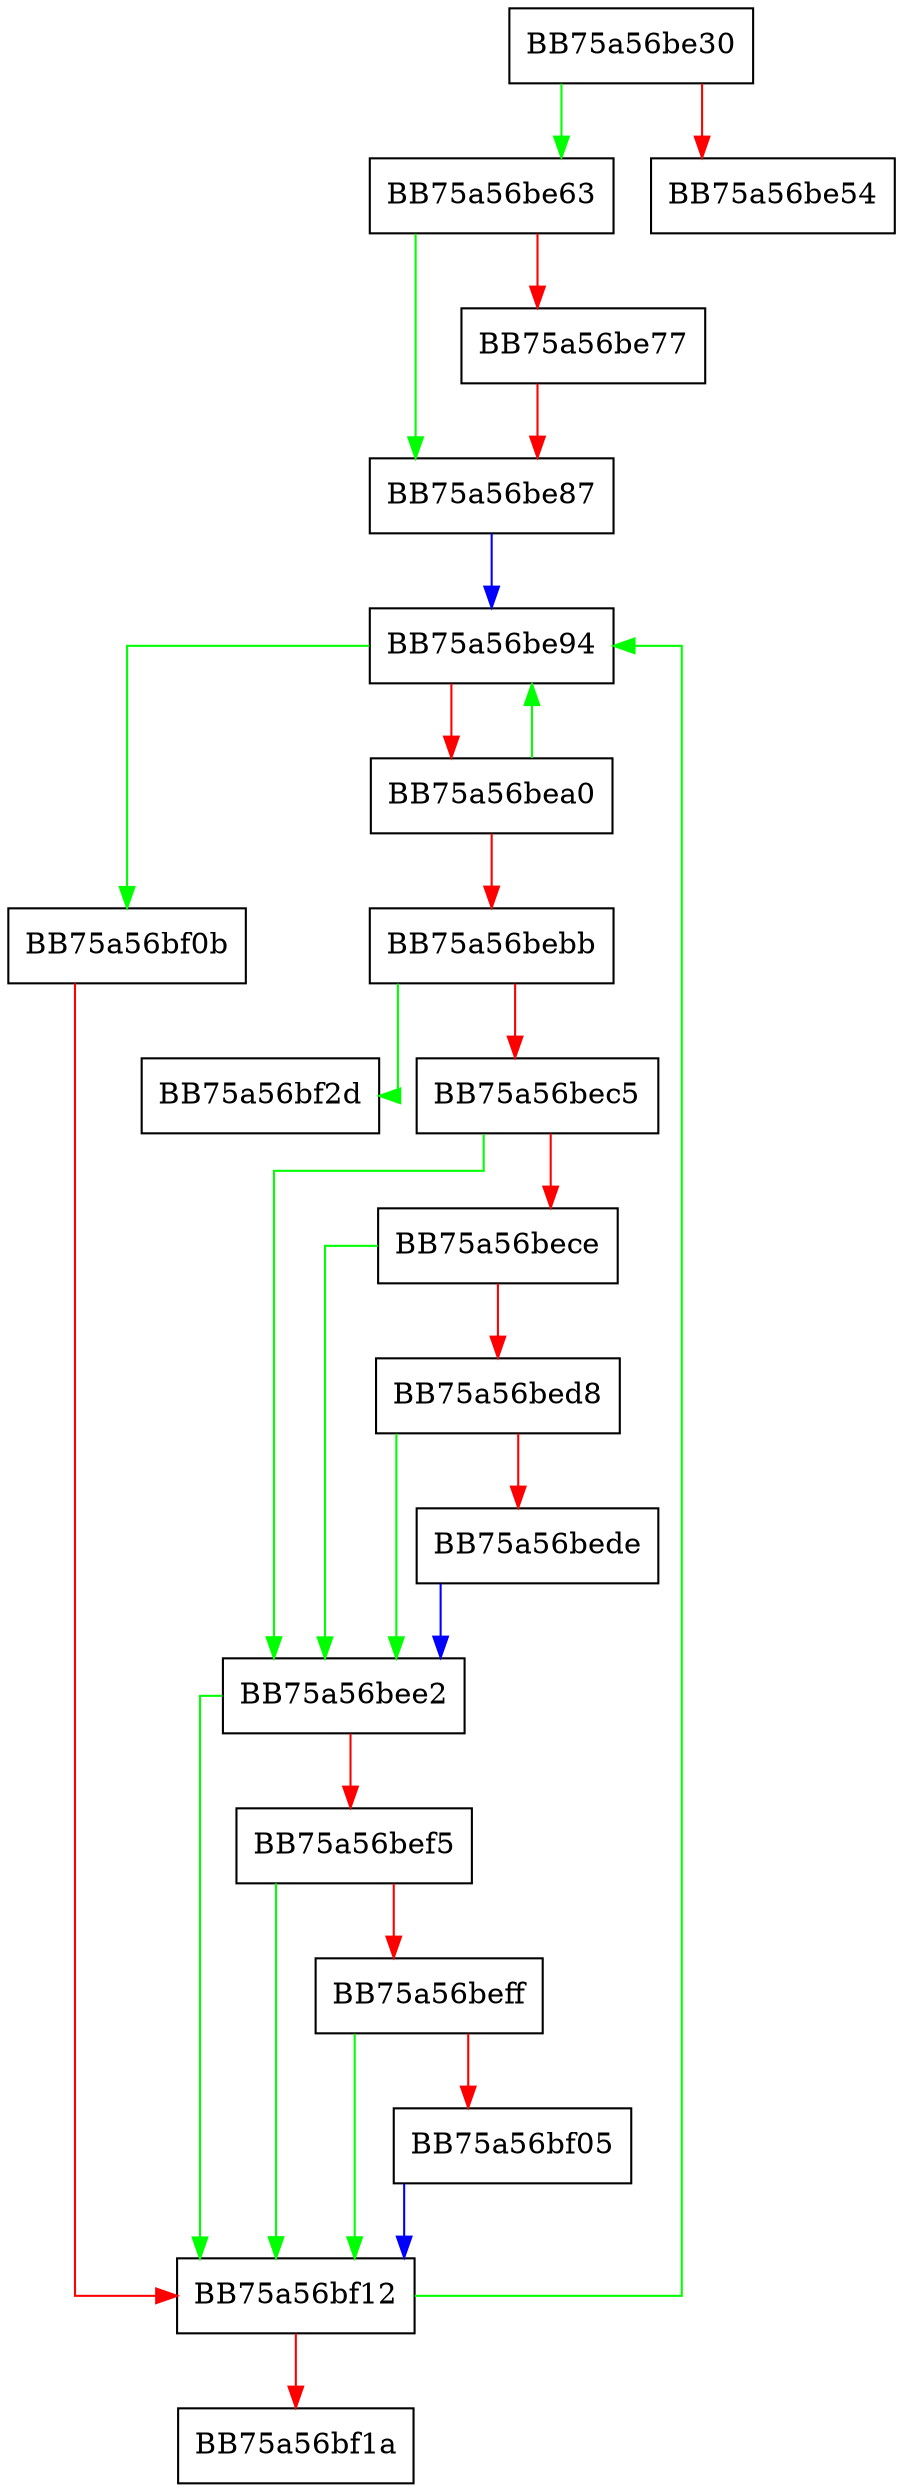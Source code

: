 digraph match_all_states {
  node [shape="box"];
  graph [splines=ortho];
  BB75a56be30 -> BB75a56be63 [color="green"];
  BB75a56be30 -> BB75a56be54 [color="red"];
  BB75a56be63 -> BB75a56be87 [color="green"];
  BB75a56be63 -> BB75a56be77 [color="red"];
  BB75a56be77 -> BB75a56be87 [color="red"];
  BB75a56be87 -> BB75a56be94 [color="blue"];
  BB75a56be94 -> BB75a56bf0b [color="green"];
  BB75a56be94 -> BB75a56bea0 [color="red"];
  BB75a56bea0 -> BB75a56be94 [color="green"];
  BB75a56bea0 -> BB75a56bebb [color="red"];
  BB75a56bebb -> BB75a56bf2d [color="green"];
  BB75a56bebb -> BB75a56bec5 [color="red"];
  BB75a56bec5 -> BB75a56bee2 [color="green"];
  BB75a56bec5 -> BB75a56bece [color="red"];
  BB75a56bece -> BB75a56bee2 [color="green"];
  BB75a56bece -> BB75a56bed8 [color="red"];
  BB75a56bed8 -> BB75a56bee2 [color="green"];
  BB75a56bed8 -> BB75a56bede [color="red"];
  BB75a56bede -> BB75a56bee2 [color="blue"];
  BB75a56bee2 -> BB75a56bf12 [color="green"];
  BB75a56bee2 -> BB75a56bef5 [color="red"];
  BB75a56bef5 -> BB75a56bf12 [color="green"];
  BB75a56bef5 -> BB75a56beff [color="red"];
  BB75a56beff -> BB75a56bf12 [color="green"];
  BB75a56beff -> BB75a56bf05 [color="red"];
  BB75a56bf05 -> BB75a56bf12 [color="blue"];
  BB75a56bf0b -> BB75a56bf12 [color="red"];
  BB75a56bf12 -> BB75a56be94 [color="green"];
  BB75a56bf12 -> BB75a56bf1a [color="red"];
}